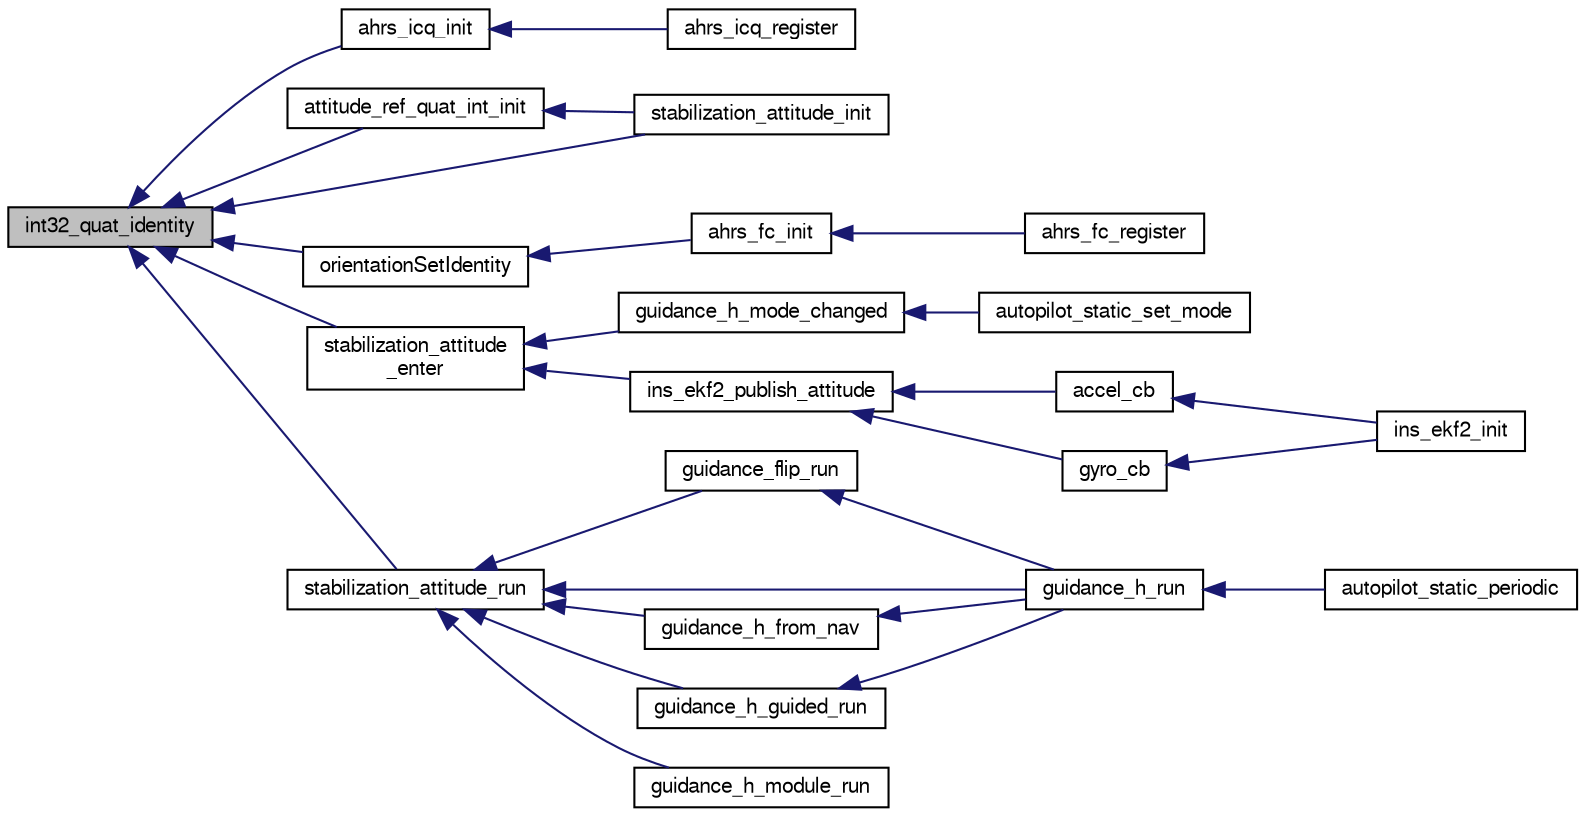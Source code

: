 digraph "int32_quat_identity"
{
  edge [fontname="FreeSans",fontsize="10",labelfontname="FreeSans",labelfontsize="10"];
  node [fontname="FreeSans",fontsize="10",shape=record];
  rankdir="LR";
  Node1 [label="int32_quat_identity",height=0.2,width=0.4,color="black", fillcolor="grey75", style="filled", fontcolor="black"];
  Node1 -> Node2 [dir="back",color="midnightblue",fontsize="10",style="solid",fontname="FreeSans"];
  Node2 [label="ahrs_icq_init",height=0.2,width=0.4,color="black", fillcolor="white", style="filled",URL="$ahrs__int__cmpl__quat_8h.html#a72a541828d1eaa1bbe23ff26680e63da"];
  Node2 -> Node3 [dir="back",color="midnightblue",fontsize="10",style="solid",fontname="FreeSans"];
  Node3 [label="ahrs_icq_register",height=0.2,width=0.4,color="black", fillcolor="white", style="filled",URL="$ahrs__int__cmpl__quat__wrapper_8h.html#af71a2cd8d6fabc9373e99e2aeddbbb89"];
  Node1 -> Node4 [dir="back",color="midnightblue",fontsize="10",style="solid",fontname="FreeSans"];
  Node4 [label="attitude_ref_quat_int_init",height=0.2,width=0.4,color="black", fillcolor="white", style="filled",URL="$stabilization__attitude__ref__quat__int_8h.html#a7944325a332759a00c54a72a263d9a92"];
  Node4 -> Node5 [dir="back",color="midnightblue",fontsize="10",style="solid",fontname="FreeSans"];
  Node5 [label="stabilization_attitude_init",height=0.2,width=0.4,color="black", fillcolor="white", style="filled",URL="$stabilization__attitude__quat__int_8c.html#a03d27593d891182c04fc5337766733d1",tooltip="stabilization_attitude_init "];
  Node1 -> Node6 [dir="back",color="midnightblue",fontsize="10",style="solid",fontname="FreeSans"];
  Node6 [label="orientationSetIdentity",height=0.2,width=0.4,color="black", fillcolor="white", style="filled",URL="$group__math__orientation__representation.html#ga209b71bf96ed9473b483b22c5edd42e8",tooltip="Set to identity orientation. "];
  Node6 -> Node7 [dir="back",color="midnightblue",fontsize="10",style="solid",fontname="FreeSans"];
  Node7 [label="ahrs_fc_init",height=0.2,width=0.4,color="black", fillcolor="white", style="filled",URL="$ahrs__float__cmpl_8h.html#a5e913bc3963eb3f7fe641823b4c6676c"];
  Node7 -> Node8 [dir="back",color="midnightblue",fontsize="10",style="solid",fontname="FreeSans"];
  Node8 [label="ahrs_fc_register",height=0.2,width=0.4,color="black", fillcolor="white", style="filled",URL="$ahrs__float__cmpl__wrapper_8h.html#aa47cd2e2f95362dd732bac1f275344e0"];
  Node1 -> Node9 [dir="back",color="midnightblue",fontsize="10",style="solid",fontname="FreeSans"];
  Node9 [label="stabilization_attitude\l_enter",height=0.2,width=0.4,color="black", fillcolor="white", style="filled",URL="$stabilization__attitude__quat__int_8c.html#a23f862ca823e6fd23fc9c111178be077"];
  Node9 -> Node10 [dir="back",color="midnightblue",fontsize="10",style="solid",fontname="FreeSans"];
  Node10 [label="guidance_h_mode_changed",height=0.2,width=0.4,color="black", fillcolor="white", style="filled",URL="$rotorcraft_2guidance_2guidance__h_8h.html#a2903786227eb11507928f99870099225"];
  Node10 -> Node11 [dir="back",color="midnightblue",fontsize="10",style="solid",fontname="FreeSans"];
  Node11 [label="autopilot_static_set_mode",height=0.2,width=0.4,color="black", fillcolor="white", style="filled",URL="$rotorcraft_2autopilot__static_8c.html#af7eb08dcaaeb9f55fe1b77230b0e78c3"];
  Node9 -> Node12 [dir="back",color="midnightblue",fontsize="10",style="solid",fontname="FreeSans"];
  Node12 [label="ins_ekf2_publish_attitude",height=0.2,width=0.4,color="black", fillcolor="white", style="filled",URL="$ins__ekf2_8cpp.html#ad0d967646b2cb048323e8545662428ed",tooltip="Publish the attitude and get the new state Directly called after a succeslfull gyro+accel reading..."];
  Node12 -> Node13 [dir="back",color="midnightblue",fontsize="10",style="solid",fontname="FreeSans"];
  Node13 [label="accel_cb",height=0.2,width=0.4,color="black", fillcolor="white", style="filled",URL="$ins__ekf2_8cpp.html#aacd6b1869f263f90a6f1fbe777a87793"];
  Node13 -> Node14 [dir="back",color="midnightblue",fontsize="10",style="solid",fontname="FreeSans"];
  Node14 [label="ins_ekf2_init",height=0.2,width=0.4,color="black", fillcolor="white", style="filled",URL="$ins__ekf2_8h.html#a81ce9235d9748d33355fc0018197f4c4"];
  Node12 -> Node15 [dir="back",color="midnightblue",fontsize="10",style="solid",fontname="FreeSans"];
  Node15 [label="gyro_cb",height=0.2,width=0.4,color="black", fillcolor="white", style="filled",URL="$ins__ekf2_8cpp.html#a47e1ea35fdb43af72537c6c9f38b889d"];
  Node15 -> Node14 [dir="back",color="midnightblue",fontsize="10",style="solid",fontname="FreeSans"];
  Node1 -> Node5 [dir="back",color="midnightblue",fontsize="10",style="solid",fontname="FreeSans"];
  Node1 -> Node16 [dir="back",color="midnightblue",fontsize="10",style="solid",fontname="FreeSans"];
  Node16 [label="stabilization_attitude_run",height=0.2,width=0.4,color="black", fillcolor="white", style="filled",URL="$stabilization__attitude__quat__int_8c.html#a18a45e70bf2fae908ece863a764f777b"];
  Node16 -> Node17 [dir="back",color="midnightblue",fontsize="10",style="solid",fontname="FreeSans"];
  Node17 [label="guidance_flip_run",height=0.2,width=0.4,color="black", fillcolor="white", style="filled",URL="$guidance__flip_8h.html#a341f66aaa1a6e736e980ae5cccb3c0f5"];
  Node17 -> Node18 [dir="back",color="midnightblue",fontsize="10",style="solid",fontname="FreeSans"];
  Node18 [label="guidance_h_run",height=0.2,width=0.4,color="black", fillcolor="white", style="filled",URL="$rotorcraft_2guidance_2guidance__h_8h.html#afff2f6a359638c74d5d1051c3edfa554"];
  Node18 -> Node19 [dir="back",color="midnightblue",fontsize="10",style="solid",fontname="FreeSans"];
  Node19 [label="autopilot_static_periodic",height=0.2,width=0.4,color="black", fillcolor="white", style="filled",URL="$rotorcraft_2autopilot__static_8c.html#a81ff7c3a0611cb76bfbd35fc817070d6"];
  Node16 -> Node20 [dir="back",color="midnightblue",fontsize="10",style="solid",fontname="FreeSans"];
  Node20 [label="guidance_h_from_nav",height=0.2,width=0.4,color="black", fillcolor="white", style="filled",URL="$rotorcraft_2guidance_2guidance__h_8h.html#a609bdd40f9f6aeac4b4d493ffabd24d5",tooltip="Set horizontal guidance from NAV and run control loop. "];
  Node20 -> Node18 [dir="back",color="midnightblue",fontsize="10",style="solid",fontname="FreeSans"];
  Node16 -> Node21 [dir="back",color="midnightblue",fontsize="10",style="solid",fontname="FreeSans"];
  Node21 [label="guidance_h_guided_run",height=0.2,width=0.4,color="black", fillcolor="white", style="filled",URL="$rotorcraft_2guidance_2guidance__h_8h.html#a60716914dafeccd7ab74967606ae4045",tooltip="Run GUIDED mode control. "];
  Node21 -> Node18 [dir="back",color="midnightblue",fontsize="10",style="solid",fontname="FreeSans"];
  Node16 -> Node22 [dir="back",color="midnightblue",fontsize="10",style="solid",fontname="FreeSans"];
  Node22 [label="guidance_h_module_run",height=0.2,width=0.4,color="black", fillcolor="white", style="filled",URL="$ctrl__module__outerloop__demo_8c.html#a77f05df2acd1da23e187f1f3f5d5a26f"];
  Node16 -> Node18 [dir="back",color="midnightblue",fontsize="10",style="solid",fontname="FreeSans"];
}
